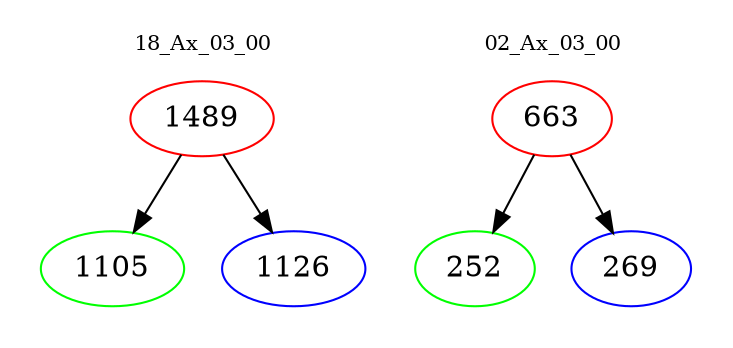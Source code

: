 digraph{
subgraph cluster_0 {
color = white
label = "18_Ax_03_00";
fontsize=10;
T0_1489 [label="1489", color="red"]
T0_1489 -> T0_1105 [color="black"]
T0_1105 [label="1105", color="green"]
T0_1489 -> T0_1126 [color="black"]
T0_1126 [label="1126", color="blue"]
}
subgraph cluster_1 {
color = white
label = "02_Ax_03_00";
fontsize=10;
T1_663 [label="663", color="red"]
T1_663 -> T1_252 [color="black"]
T1_252 [label="252", color="green"]
T1_663 -> T1_269 [color="black"]
T1_269 [label="269", color="blue"]
}
}
